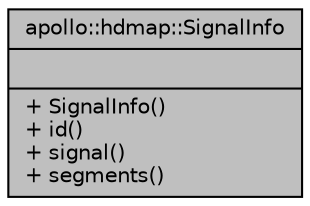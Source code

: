 digraph "apollo::hdmap::SignalInfo"
{
  edge [fontname="Helvetica",fontsize="10",labelfontname="Helvetica",labelfontsize="10"];
  node [fontname="Helvetica",fontsize="10",shape=record];
  Node1 [label="{apollo::hdmap::SignalInfo\n||+ SignalInfo()\l+ id()\l+ signal()\l+ segments()\l}",height=0.2,width=0.4,color="black", fillcolor="grey75", style="filled" fontcolor="black"];
}
